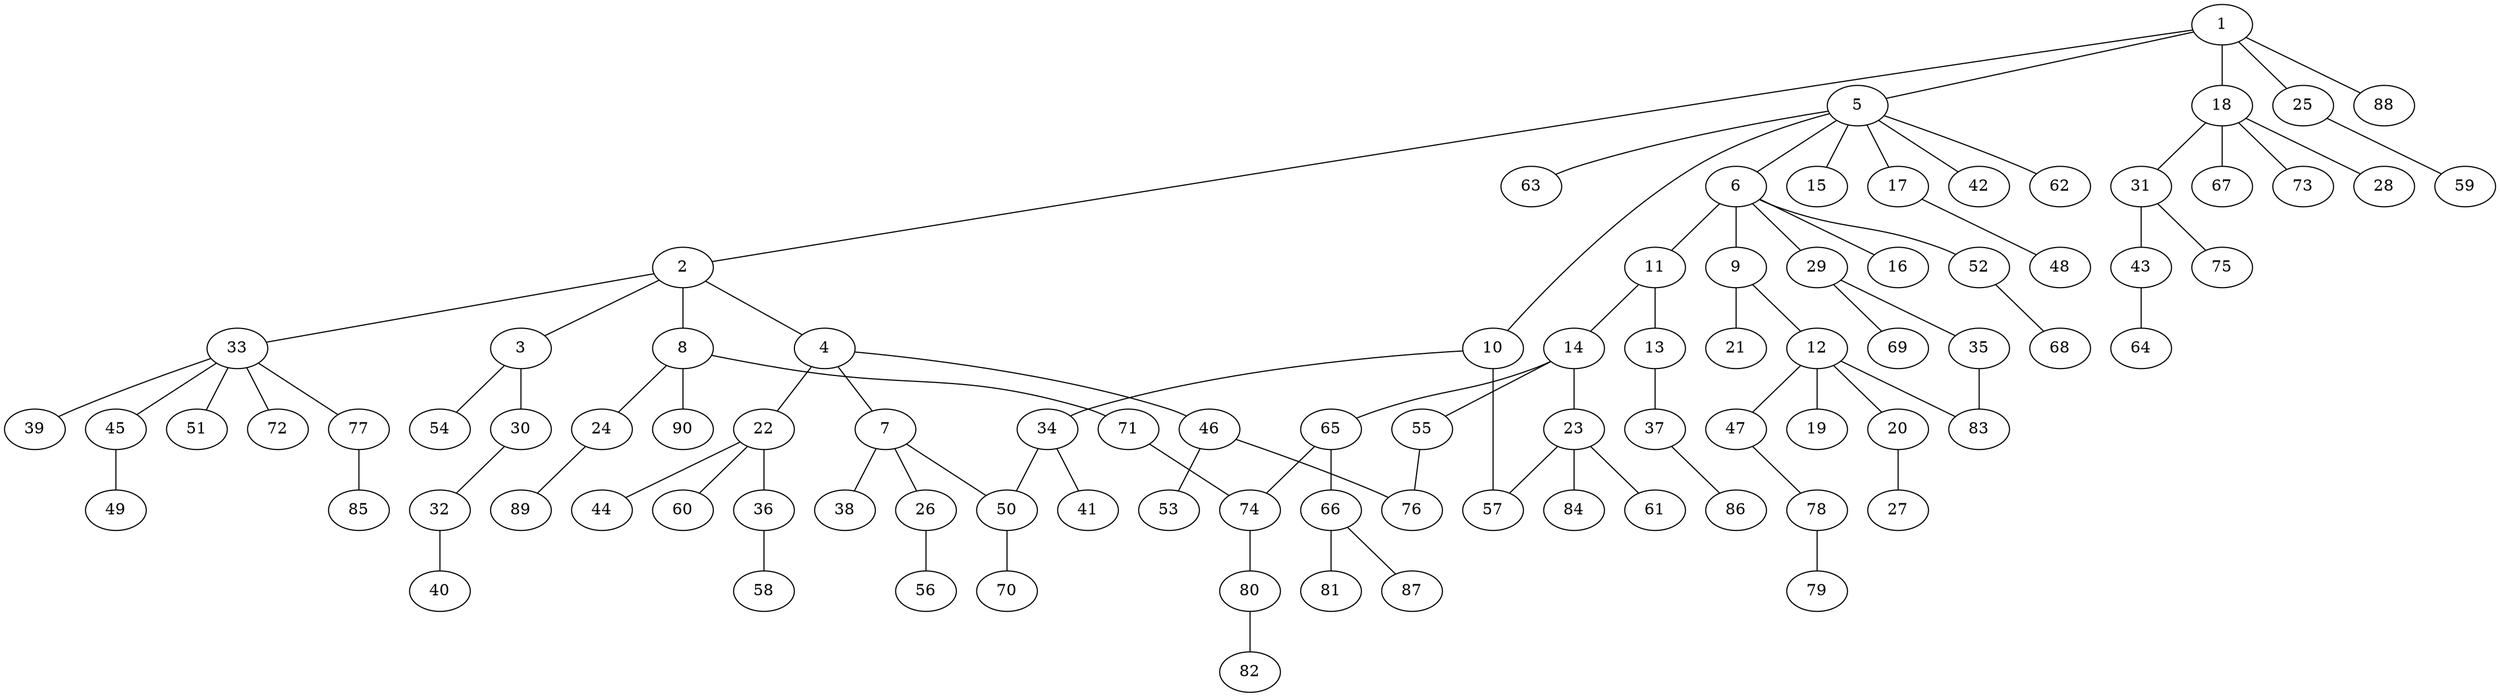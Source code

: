 graph graphname {1--2
1--5
1--18
1--25
1--88
2--3
2--4
2--8
2--33
3--30
3--54
4--7
4--22
4--46
5--6
5--10
5--15
5--17
5--42
5--62
5--63
6--9
6--11
6--16
6--29
6--52
7--26
7--38
7--50
8--24
8--71
8--90
9--12
9--21
10--34
10--57
11--13
11--14
12--19
12--20
12--47
12--83
13--37
14--23
14--55
14--65
17--48
18--28
18--31
18--67
18--73
20--27
22--36
22--44
22--60
23--57
23--61
23--84
24--89
25--59
26--56
29--35
29--69
30--32
31--43
31--75
32--40
33--39
33--45
33--51
33--72
33--77
34--41
34--50
35--83
36--58
37--86
43--64
45--49
46--53
46--76
47--78
50--70
52--68
55--76
65--66
65--74
66--81
66--87
71--74
74--80
77--85
78--79
80--82
}